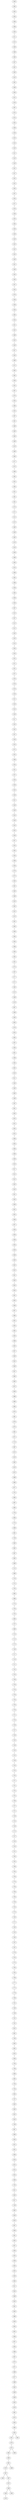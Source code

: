 graph {
    1390 []
    1392 []
    1405 []
    1404 []
    1398 []
    1399 []
    1400 []
    1411 []
    1413 []
    1409 []
    1396 []
    1395 []
    1407 []
    1401 []
    1393 []
    1410 []
    1391 []
    1406 []
    1394 []
    1412 []
    1419 []
    1397 []
    1415 []
    1414 []
    1402 []
    1408 []
    1426 []
    1423 []
    1424 []
    1420 []
    1421 []
    1416 []
    1428 []
    1441 []
    1427 []
    1432 []
    1422 []
    1403 []
    1437 []
    1434 []
    1417 []
    1418 []
    1446 []
    1433 []
    1464 []
    1456 []
    1439 []
    1429 []
    1435 []
    1425 []
    1454 []
    1438 []
    1431 []
    1436 []
    1445 []
    1430 []
    1447 []
    1443 []
    1476 []
    1449 []
    1448 []
    1440 []
    1465 []
    1444 []
    1451 []
    1442 []
    1469 []
    1453 []
    1459 []
    1457 []
    1450 []
    1489 []
    1472 []
    1463 []
    1462 []
    1458 []
    1452 []
    1467 []
    1470 []
    1505 []
    1480 []
    1455 []
    1487 []
    1461 []
    1466 []
    1460 []
    1484 []
    1499 []
    1478 []
    1468 []
    1494 []
    1477 []
    1473 []
    1486 []
    1482 []
    1502 []
    1483 []
    1501 []
    1481 []
    1491 []
    1474 []
    1471 []
    1515 []
    1475 []
    1490 []
    1508 []
    1485 []
    1479 []
    1519 []
    1509 []
    1496 []
    1493 []
    1510 []
    1498 []
    1492 []
    1488 []
    1538 []
    1495 []
    1506 []
    1500 []
    1497 []
    1525 []
    1507 []
    1513 []
    1512 []
    1503 []
    1533 []
    1514 []
    1504 []
    1534 []
    1522 []
    1511 []
    1531 []
    1527 []
    1520 []
    1516 []
    1518 []
    1526 []
    1521 []
    1529 []
    1524 []
    1539 []
    1517 []
    1535 []
    1542 []
    1537 []
    1528 []
    1523 []
    1572 []
    1532 []
    1568 []
    1544 []
    1541 []
    1547 []
    1530 []
    1558 []
    1545 []
    1536 []
    1551 []
    1549 []
    1548 []
    1554 []
    1546 []
    1543 []
    1555 []
    1559 []
    1557 []
    1553 []
    1565 []
    1540 []
    1569 []
    1556 []
    1576 []
    1575 []
    1563 []
    1561 []
    1580 []
    1566 []
    1550 []
    1582 []
    1552 []
    1570 []
    1581 []
    1595 []
    1589 []
    1584 []
    1564 []
    1588 []
    1560 []
    1562 []
    1591 []
    1574 []
    1567 []
    1577 []
    1571 []
    1585 []
    1573 []
    1599 []
    1578 []
    1607 []
    1586 []
    1593 []
    1603 []
    1579 []
    1624 []
    1605 []
    1587 []
    1583 []
    1601 []
    1596 []
    1592 []
    1602 []
    1616 []
    1611 []
    1594 []
    1590 []
    1600 []
    1598 []
    1597 []
    1641 []
    1635 []
    1610 []
    1612 []
    1645 []
    1615 []
    1608 []
    1604 []
    1606 []
    1609 []
    1636 []
    1619 []
    1617 []
    1614 []
    1613 []
    1633 []
    1618 []
    1621 []
    1620 []
    1639 []
    1622 []
    1625 []
    1649 []
    1627 []
    1629 []
    1628 []
    1638 []
    1634 []
    1626 []
    1646 []
    1630 []
    1632 []
    1623 []
    1651 []
    1640 []
    1654 []
    1644 []
    1631 []
    1650 []
    1648 []
    1637 []
    1660 []
    1652 []
    1653 []
    1662 []
    1643 []
    1668 []
    1655 []
    1657 []
    1656 []
    1642 []
    1658 []
    1647 []
    1664 []
    1663 []
    1672 []
    1659 []
    1669 []
    1666 []
    1694 []
    1670 []
    1661 []
    1679 []
    1673 []
    1691 []
    1671 []
    1710 []
    1667 []
    1674 []
    1676 []
    1692 []
    1678 []
    1675 []
    1688 []
    1680 []
    1677 []
    1701 []
    1683 []
    1687 []
    1665 []
    1704 []
    1684 []
    1722 []
    1689 []
    1681 []
    1706 []
    1693 []
    1682 []
    1697 []
    1695 []
    1699 []
    1715 []
    1686 []
    1716 []
    1712 []
    1705 []
    1685 []
    1696 []
    1714 []
    1700 []
    1702 []
    1690 []
    1707 []
    1698 []
    1724 []
    1713 []
    1773 []
    1708 []
    1717 []
    1719 []
    1711 []
    1742 []
    1720 []
    1709 []
    1728 []
    1718 []
    1729 []
    1740 []
    1730 []
    1726 []
    1721 []
    1734 []
    1739 []
    1747 []
    1736 []
    1703 []
    1738 []
    1733 []
    1725 []
    1746 []
    1743 []
    1723 []
    1735 []
    1727 []
    1741 []
    1732 []
    1752 []
    1769 []
    1757 []
    1751 []
    1749 []
    1754 []
    1748 []
    1774 []
    1737 []
    1750 []
    1744 []
    1731 []
    1765 []
    1762 []
    1766 []
    1764 []
    1759 []
    1776 []
    1756 []
    1768 []
    1760 []
    1758 []
    1745 []
    1770 []
    1783 []
    1771 []
    1763 []
    1755 []
    1785 []
    1767 []
    1787 []
    1779 []
    1753 []
    1775 []
    1795 []
    1782 []
    1789 []
    1777 []
    1772 []
    1778 []
    1786 []
    1781 []
    1780 []
    1799 []
    1791 []
    1761 []
    1813 []
    1801 []
    1790 []
    1803 []
    1802 []
    1810 []
    1848 []
    1793 []
    1788 []
    1808 []
    1805 []
    1784 []
    1794 []
    1804 []
    1797 []
    1830 []
    1800 []
    1825 []
    1816 []
    1796 []
    1807 []
    1806 []
    1820 []
    1812 []
    1822 []
    1846 []
    1819 []
    1815 []
    1814 []
    1824 []
    1809 []
    1792 []
    1821 []
    1850 []
    1817 []
    1798 []
    1863 []
    1826 []
    1818 []
    1837 []
    1849 []
    1831 []
    1835 []
    1827 []
    1856 []
    1823 []
    1838 []
    1833 []
    1832 []
    1829 []
    1864 []
    1811 []
    1844 []
    1839 []
    1843 []
    1841 []
    1840 []
    1869 []
    1828 []
    1854 []
    1852 []
    1836 []
    1857 []
    1834 []
    1888 []
    1847 []
    1873 []
    1871 []
    1866 []
    1877 []
    1868 []
    1842 []
    1858 []
    1859 []
    1853 []
    1876 []
    1861 []
    1874 []
    1845 []
    1865 []
    1855 []
    1851 []
    1870 []
    1872 []
    1882 []
    1883 []
    1881 []
    1878 []
    1867 []
    1860 []
    1887 []
    1875 []
    1880 []
    1884 []
    1879 []
    1885 []
    1889 []
    1886 []
    1862 []
    1390 -- 1392
    1392 -- 1405
    1405 -- 1404
    1404 -- 1398
    1398 -- 1399
    1399 -- 1400
    1400 -- 1411
    1411 -- 1413
    1413 -- 1409
    1409 -- 1396
    1396 -- 1395
    1395 -- 1407
    1407 -- 1401
    1401 -- 1393
    1393 -- 1410
    1410 -- 1391
    1391 -- 1406
    1406 -- 1394
    1394 -- 1412
    1412 -- 1419
    1419 -- 1397
    1397 -- 1415
    1415 -- 1414
    1414 -- 1402
    1402 -- 1408
    1408 -- 1426
    1426 -- 1423
    1423 -- 1424
    1424 -- 1420
    1420 -- 1421
    1421 -- 1416
    1416 -- 1428
    1428 -- 1441
    1441 -- 1427
    1427 -- 1432
    1432 -- 1422
    1422 -- 1403
    1403 -- 1437
    1437 -- 1434
    1434 -- 1417
    1417 -- 1418
    1418 -- 1446
    1446 -- 1433
    1433 -- 1464
    1464 -- 1456
    1456 -- 1439
    1439 -- 1429
    1429 -- 1435
    1435 -- 1425
    1425 -- 1454
    1454 -- 1438
    1438 -- 1431
    1431 -- 1436
    1436 -- 1445
    1445 -- 1430
    1430 -- 1447
    1447 -- 1443
    1443 -- 1476
    1476 -- 1449
    1449 -- 1448
    1448 -- 1440
    1440 -- 1465
    1465 -- 1444
    1444 -- 1451
    1451 -- 1442
    1442 -- 1469
    1469 -- 1453
    1453 -- 1459
    1459 -- 1457
    1457 -- 1450
    1450 -- 1489
    1489 -- 1472
    1472 -- 1463
    1463 -- 1462
    1462 -- 1458
    1458 -- 1452
    1452 -- 1467
    1467 -- 1470
    1470 -- 1505
    1505 -- 1480
    1480 -- 1455
    1455 -- 1487
    1487 -- 1461
    1461 -- 1466
    1466 -- 1460
    1460 -- 1484
    1484 -- 1499
    1499 -- 1478
    1478 -- 1468
    1468 -- 1494
    1494 -- 1477
    1477 -- 1473
    1473 -- 1486
    1486 -- 1482
    1482 -- 1502
    1502 -- 1483
    1483 -- 1501
    1501 -- 1481
    1481 -- 1491
    1491 -- 1474
    1474 -- 1471
    1471 -- 1515
    1515 -- 1475
    1475 -- 1490
    1490 -- 1508
    1508 -- 1485
    1485 -- 1479
    1479 -- 1519
    1519 -- 1509
    1509 -- 1496
    1496 -- 1493
    1493 -- 1510
    1510 -- 1498
    1498 -- 1492
    1492 -- 1488
    1488 -- 1538
    1538 -- 1495
    1495 -- 1506
    1506 -- 1500
    1500 -- 1497
    1497 -- 1525
    1525 -- 1507
    1507 -- 1513
    1513 -- 1512
    1512 -- 1503
    1503 -- 1533
    1533 -- 1514
    1514 -- 1504
    1504 -- 1534
    1534 -- 1522
    1522 -- 1511
    1511 -- 1531
    1531 -- 1527
    1527 -- 1520
    1520 -- 1516
    1516 -- 1518
    1518 -- 1526
    1526 -- 1521
    1521 -- 1529
    1529 -- 1524
    1524 -- 1539
    1539 -- 1517
    1517 -- 1535
    1535 -- 1542
    1542 -- 1537
    1537 -- 1528
    1528 -- 1523
    1523 -- 1572
    1572 -- 1532
    1532 -- 1568
    1568 -- 1544
    1544 -- 1541
    1541 -- 1547
    1547 -- 1530
    1530 -- 1558
    1558 -- 1545
    1545 -- 1536
    1536 -- 1551
    1551 -- 1549
    1549 -- 1548
    1548 -- 1554
    1554 -- 1546
    1546 -- 1543
    1543 -- 1555
    1555 -- 1559
    1559 -- 1557
    1557 -- 1553
    1553 -- 1565
    1565 -- 1540
    1540 -- 1569
    1569 -- 1556
    1556 -- 1576
    1576 -- 1575
    1575 -- 1563
    1563 -- 1561
    1561 -- 1580
    1580 -- 1566
    1566 -- 1550
    1550 -- 1582
    1582 -- 1552
    1552 -- 1570
    1570 -- 1581
    1581 -- 1595
    1595 -- 1589
    1589 -- 1584
    1584 -- 1564
    1564 -- 1588
    1588 -- 1560
    1560 -- 1562
    1562 -- 1591
    1591 -- 1574
    1574 -- 1567
    1567 -- 1577
    1577 -- 1571
    1571 -- 1585
    1585 -- 1573
    1573 -- 1599
    1599 -- 1578
    1578 -- 1607
    1607 -- 1586
    1586 -- 1593
    1593 -- 1603
    1603 -- 1579
    1579 -- 1624
    1624 -- 1605
    1605 -- 1587
    1587 -- 1583
    1583 -- 1601
    1601 -- 1596
    1596 -- 1592
    1592 -- 1602
    1602 -- 1616
    1616 -- 1611
    1611 -- 1594
    1594 -- 1590
    1590 -- 1600
    1600 -- 1598
    1598 -- 1597
    1597 -- 1641
    1641 -- 1635
    1635 -- 1610
    1610 -- 1612
    1612 -- 1645
    1645 -- 1615
    1615 -- 1608
    1608 -- 1604
    1604 -- 1606
    1606 -- 1609
    1609 -- 1636
    1636 -- 1619
    1619 -- 1617
    1617 -- 1614
    1614 -- 1613
    1613 -- 1633
    1633 -- 1618
    1618 -- 1621
    1621 -- 1620
    1620 -- 1639
    1639 -- 1622
    1622 -- 1625
    1625 -- 1649
    1649 -- 1627
    1627 -- 1629
    1629 -- 1628
    1628 -- 1638
    1638 -- 1634
    1634 -- 1626
    1626 -- 1646
    1646 -- 1630
    1630 -- 1632
    1632 -- 1623
    1623 -- 1651
    1651 -- 1640
    1640 -- 1654
    1654 -- 1644
    1644 -- 1631
    1631 -- 1650
    1650 -- 1648
    1648 -- 1637
    1637 -- 1660
    1660 -- 1652
    1652 -- 1653
    1653 -- 1662
    1662 -- 1643
    1643 -- 1668
    1668 -- 1655
    1655 -- 1657
    1657 -- 1656
    1656 -- 1642
    1642 -- 1658
    1658 -- 1647
    1647 -- 1664
    1664 -- 1663
    1663 -- 1672
    1672 -- 1659
    1659 -- 1669
    1669 -- 1666
    1666 -- 1694
    1694 -- 1670
    1670 -- 1661
    1661 -- 1679
    1679 -- 1673
    1673 -- 1691
    1691 -- 1671
    1671 -- 1710
    1710 -- 1667
    1667 -- 1674
    1674 -- 1676
    1676 -- 1692
    1692 -- 1678
    1678 -- 1675
    1675 -- 1688
    1688 -- 1680
    1680 -- 1677
    1677 -- 1701
    1701 -- 1683
    1683 -- 1687
    1687 -- 1665
    1665 -- 1704
    1704 -- 1684
    1684 -- 1722
    1722 -- 1689
    1689 -- 1681
    1681 -- 1706
    1706 -- 1693
    1693 -- 1682
    1682 -- 1697
    1697 -- 1695
    1695 -- 1699
    1699 -- 1715
    1715 -- 1686
    1686 -- 1716
    1716 -- 1712
    1712 -- 1705
    1705 -- 1685
    1685 -- 1696
    1696 -- 1714
    1714 -- 1700
    1700 -- 1702
    1702 -- 1690
    1690 -- 1707
    1707 -- 1698
    1698 -- 1724
    1724 -- 1713
    1713 -- 1773
    1773 -- 1708
    1708 -- 1717
    1717 -- 1719
    1719 -- 1711
    1711 -- 1742
    1742 -- 1720
    1720 -- 1709
    1709 -- 1728
    1728 -- 1718
    1718 -- 1729
    1729 -- 1740
    1740 -- 1730
    1730 -- 1726
    1726 -- 1721
    1721 -- 1734
    1734 -- 1739
    1739 -- 1747
    1747 -- 1736
    1736 -- 1703
    1703 -- 1738
    1738 -- 1733
    1733 -- 1725
    1725 -- 1746
    1746 -- 1743
    1743 -- 1723
    1723 -- 1735
    1735 -- 1727
    1727 -- 1741
    1741 -- 1732
    1732 -- 1752
    1752 -- 1769
    1769 -- 1757
    1757 -- 1751
    1751 -- 1749
    1749 -- 1754
    1754 -- 1748
    1748 -- 1774
    1774 -- 1737
    1737 -- 1750
    1750 -- 1744
    1744 -- 1731
    1731 -- 1765
    1765 -- 1762
    1762 -- 1766
    1766 -- 1764
    1764 -- 1759
    1759 -- 1776
    1776 -- 1756
    1756 -- 1768
    1768 -- 1760
    1760 -- 1758
    1758 -- 1745
    1745 -- 1770
    1770 -- 1783
    1783 -- 1771
    1771 -- 1763
    1763 -- 1755
    1755 -- 1785
    1785 -- 1767
    1767 -- 1787
    1787 -- 1779
    1779 -- 1753
    1753 -- 1775
    1775 -- 1795
    1795 -- 1782
    1782 -- 1789
    1789 -- 1777
    1777 -- 1772
    1772 -- 1778
    1778 -- 1786
    1786 -- 1781
    1781 -- 1780
    1780 -- 1799
    1799 -- 1791
    1791 -- 1761
    1761 -- 1813
    1813 -- 1801
    1801 -- 1790
    1790 -- 1803
    1803 -- 1802
    1802 -- 1810
    1810 -- 1848
    1848 -- 1793
    1793 -- 1788
    1788 -- 1808
    1808 -- 1805
    1805 -- 1784
    1784 -- 1794
    1794 -- 1804
    1804 -- 1797
    1797 -- 1830
    1830 -- 1800
    1800 -- 1825
    1825 -- 1816
    1816 -- 1796
    1796 -- 1807
    1807 -- 1806
    1806 -- 1820
    1820 -- 1812
    1812 -- 1822
    1822 -- 1846
    1846 -- 1819
    1819 -- 1815
    1815 -- 1814
    1814 -- 1824
    1824 -- 1809
    1809 -- 1792
    1792 -- 1821
    1821 -- 1850
    1850 -- 1817
    1817 -- 1798
    1798 -- 1863
    1863 -- 1826
    1826 -- 1818
    1818 -- 1837
    1837 -- 1849
    1849 -- 1831
    1831 -- 1835
    1835 -- 1827
    1827 -- 1856
    1856 -- 1823
    1823 -- 1838
    1838 -- 1833
    1833 -- 1832
    1832 -- 1829
    1829 -- 1864
    1864 -- 1811
    1811 -- 1844
    1844 -- 1839
    1839 -- 1843
    1843 -- 1841
    1841 -- 1840
    1840 -- 1869
    1869 -- 1828
    1828 -- 1854
    1854 -- 1852
    1852 -- 1836
    1836 -- 1857
    1857 -- 1834
    1834 -- 1888
    1888 -- 1847
    1847 -- 1873
    1873 -- 1871
    1871 -- 1866
    1866 -- 1877
    1877 -- 1868
    1868 -- 1842
    1842 -- 1858
    1858 -- 1859
    1859 -- 1853
    1853 -- 1876
    1876 -- 1861
    1861 -- 1874
    1874 -- 1845
    1845 -- 1865
    1865 -- 1855
    1855 -- 1851
    1851 -- 1870
    1870 -- 1872
    1872 -- 1882
    1882 -- 1883
    1883 -- 1881
    1881 -- 1878
    1878 -- 1867
    1867 -- 1860
    1867 -- 1887
    1887 -- 1875
    1875 -- 1880
    1880 -- 1884
    1884 -- 1879
    1880 -- 1885
    1881 -- 1889
    1872 -- 1886
    1855 -- 1862
}
